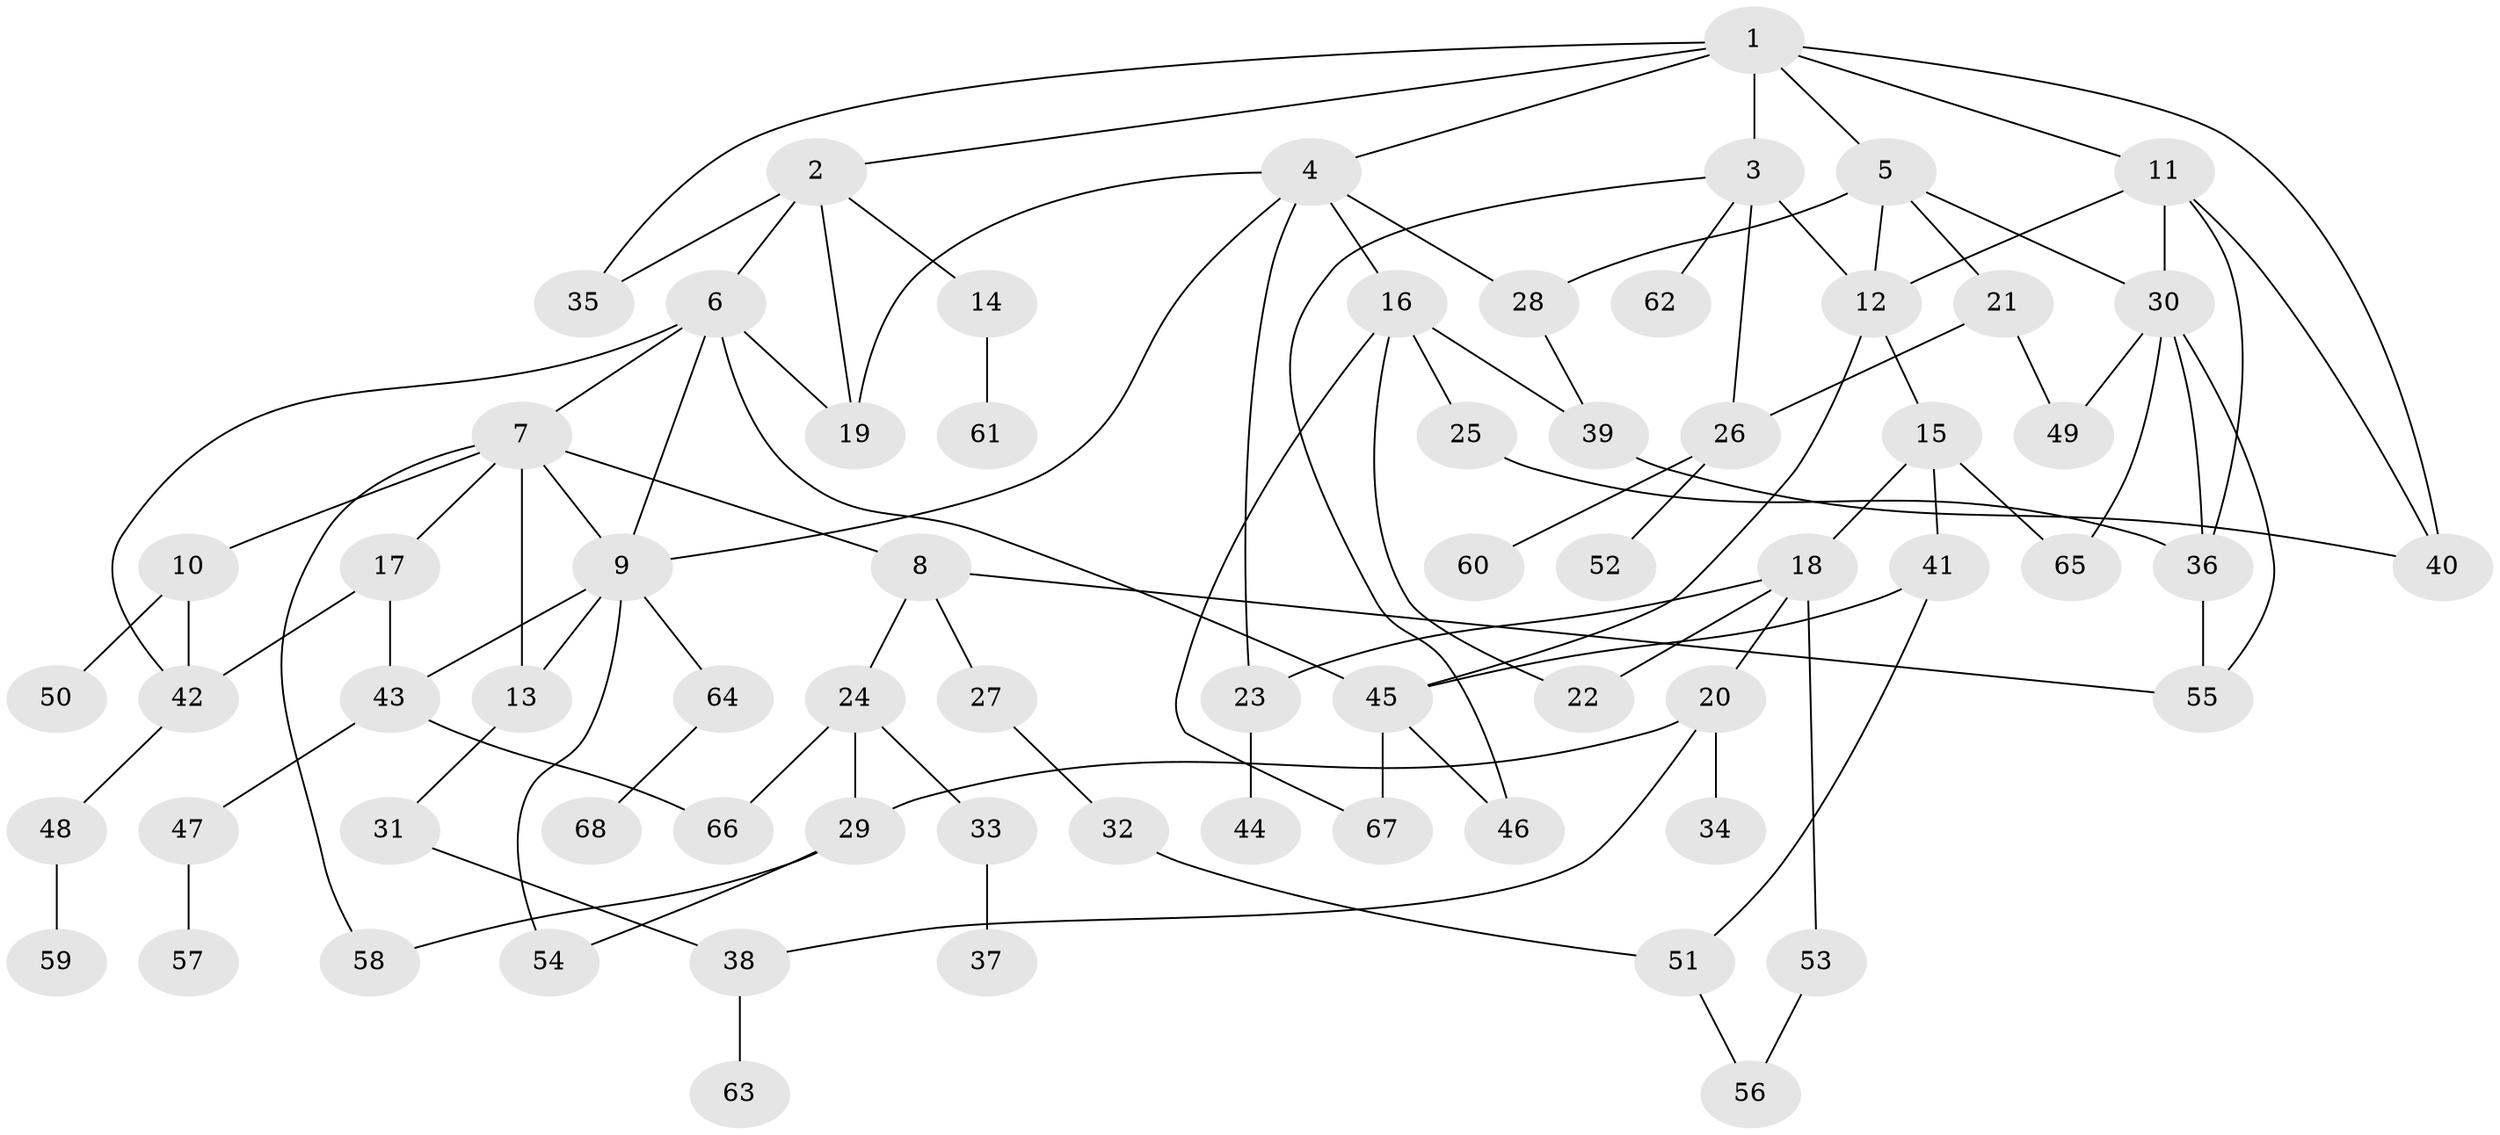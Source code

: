 // original degree distribution, {7: 0.036036036036036036, 5: 0.06306306306306306, 3: 0.2072072072072072, 4: 0.13513513513513514, 1: 0.21621621621621623, 2: 0.32432432432432434, 6: 0.018018018018018018}
// Generated by graph-tools (version 1.1) at 2025/49/03/04/25 22:49:03]
// undirected, 68 vertices, 103 edges
graph export_dot {
  node [color=gray90,style=filled];
  1;
  2;
  3;
  4;
  5;
  6;
  7;
  8;
  9;
  10;
  11;
  12;
  13;
  14;
  15;
  16;
  17;
  18;
  19;
  20;
  21;
  22;
  23;
  24;
  25;
  26;
  27;
  28;
  29;
  30;
  31;
  32;
  33;
  34;
  35;
  36;
  37;
  38;
  39;
  40;
  41;
  42;
  43;
  44;
  45;
  46;
  47;
  48;
  49;
  50;
  51;
  52;
  53;
  54;
  55;
  56;
  57;
  58;
  59;
  60;
  61;
  62;
  63;
  64;
  65;
  66;
  67;
  68;
  1 -- 2 [weight=1.0];
  1 -- 3 [weight=1.0];
  1 -- 4 [weight=1.0];
  1 -- 5 [weight=1.0];
  1 -- 11 [weight=1.0];
  1 -- 35 [weight=1.0];
  1 -- 40 [weight=1.0];
  2 -- 6 [weight=1.0];
  2 -- 14 [weight=1.0];
  2 -- 19 [weight=1.0];
  2 -- 35 [weight=1.0];
  3 -- 12 [weight=1.0];
  3 -- 26 [weight=2.0];
  3 -- 46 [weight=1.0];
  3 -- 62 [weight=1.0];
  4 -- 9 [weight=1.0];
  4 -- 16 [weight=1.0];
  4 -- 19 [weight=1.0];
  4 -- 23 [weight=1.0];
  4 -- 28 [weight=1.0];
  5 -- 12 [weight=1.0];
  5 -- 21 [weight=1.0];
  5 -- 28 [weight=1.0];
  5 -- 30 [weight=1.0];
  6 -- 7 [weight=1.0];
  6 -- 9 [weight=1.0];
  6 -- 19 [weight=1.0];
  6 -- 42 [weight=1.0];
  6 -- 45 [weight=1.0];
  7 -- 8 [weight=1.0];
  7 -- 9 [weight=1.0];
  7 -- 10 [weight=1.0];
  7 -- 13 [weight=1.0];
  7 -- 17 [weight=1.0];
  7 -- 58 [weight=1.0];
  8 -- 24 [weight=1.0];
  8 -- 27 [weight=1.0];
  8 -- 55 [weight=1.0];
  9 -- 13 [weight=2.0];
  9 -- 43 [weight=1.0];
  9 -- 54 [weight=1.0];
  9 -- 64 [weight=1.0];
  10 -- 42 [weight=1.0];
  10 -- 50 [weight=1.0];
  11 -- 12 [weight=1.0];
  11 -- 30 [weight=1.0];
  11 -- 36 [weight=1.0];
  11 -- 40 [weight=1.0];
  12 -- 15 [weight=1.0];
  12 -- 45 [weight=1.0];
  13 -- 31 [weight=1.0];
  14 -- 61 [weight=1.0];
  15 -- 18 [weight=1.0];
  15 -- 41 [weight=1.0];
  15 -- 65 [weight=1.0];
  16 -- 22 [weight=1.0];
  16 -- 25 [weight=1.0];
  16 -- 39 [weight=1.0];
  16 -- 67 [weight=1.0];
  17 -- 42 [weight=1.0];
  17 -- 43 [weight=1.0];
  18 -- 20 [weight=1.0];
  18 -- 22 [weight=1.0];
  18 -- 23 [weight=1.0];
  18 -- 53 [weight=1.0];
  20 -- 29 [weight=1.0];
  20 -- 34 [weight=1.0];
  20 -- 38 [weight=1.0];
  21 -- 26 [weight=1.0];
  21 -- 49 [weight=1.0];
  23 -- 44 [weight=1.0];
  24 -- 29 [weight=1.0];
  24 -- 33 [weight=1.0];
  24 -- 66 [weight=1.0];
  25 -- 36 [weight=1.0];
  26 -- 52 [weight=2.0];
  26 -- 60 [weight=1.0];
  27 -- 32 [weight=1.0];
  28 -- 39 [weight=1.0];
  29 -- 54 [weight=1.0];
  29 -- 58 [weight=1.0];
  30 -- 36 [weight=1.0];
  30 -- 49 [weight=1.0];
  30 -- 55 [weight=1.0];
  30 -- 65 [weight=1.0];
  31 -- 38 [weight=1.0];
  32 -- 51 [weight=1.0];
  33 -- 37 [weight=1.0];
  36 -- 55 [weight=1.0];
  38 -- 63 [weight=1.0];
  39 -- 40 [weight=1.0];
  41 -- 45 [weight=1.0];
  41 -- 51 [weight=1.0];
  42 -- 48 [weight=1.0];
  43 -- 47 [weight=1.0];
  43 -- 66 [weight=1.0];
  45 -- 46 [weight=1.0];
  45 -- 67 [weight=1.0];
  47 -- 57 [weight=1.0];
  48 -- 59 [weight=1.0];
  51 -- 56 [weight=1.0];
  53 -- 56 [weight=1.0];
  64 -- 68 [weight=1.0];
}

